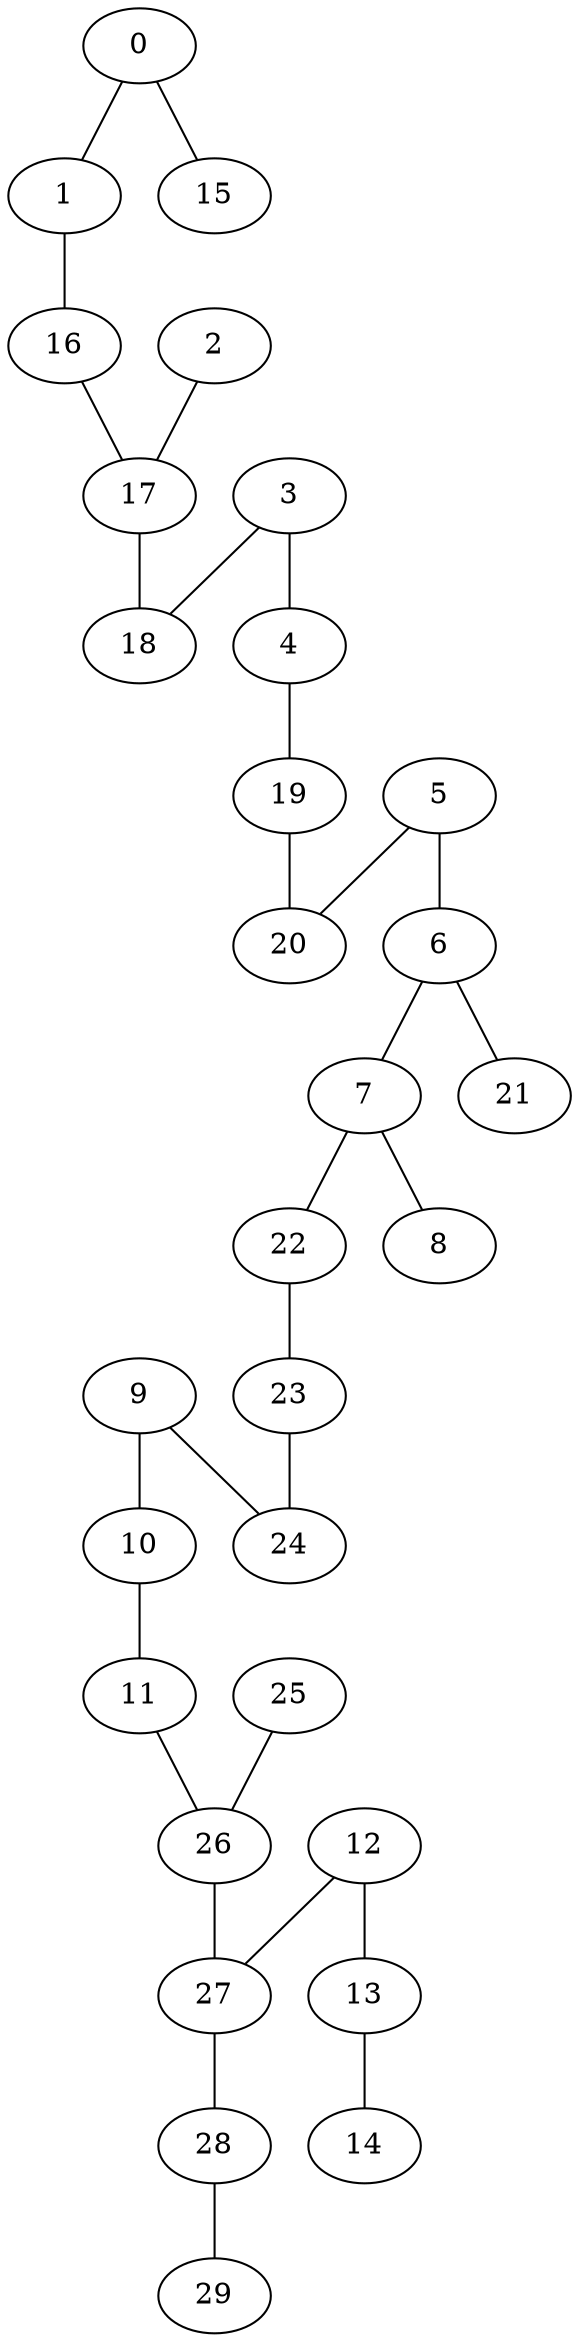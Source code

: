 graph grafoMalla_15_2_KruskalD_MST  {
7;
22;
16;
17;
3;
18;
19;
20;
11;
26;
28;
29;
10;
1;
27;
5;
6;
2;
13;
14;
0;
23;
24;
9;
4;
12;
8;
15;
21;
25;
7 -- 22;
16 -- 17;
3 -- 18;
19 -- 20;
11 -- 26;
28 -- 29;
10 -- 11;
1 -- 16;
17 -- 18;
27 -- 28;
5 -- 6;
2 -- 17;
13 -- 14;
0 -- 1;
23 -- 24;
9 -- 10;
4 -- 19;
5 -- 20;
9 -- 24;
12 -- 27;
26 -- 27;
3 -- 4;
7 -- 8;
12 -- 13;
0 -- 15;
22 -- 23;
6 -- 21;
25 -- 26;
6 -- 7;
}